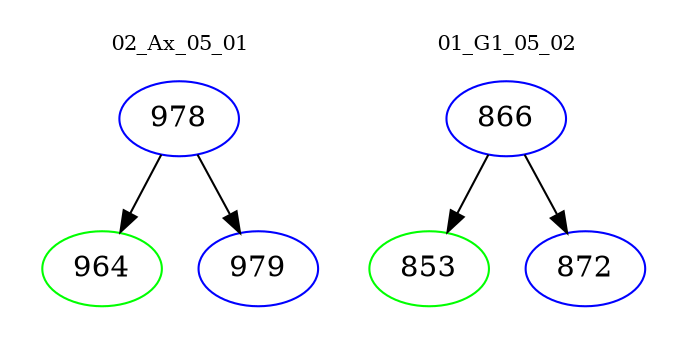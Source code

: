 digraph{
subgraph cluster_0 {
color = white
label = "02_Ax_05_01";
fontsize=10;
T0_978 [label="978", color="blue"]
T0_978 -> T0_964 [color="black"]
T0_964 [label="964", color="green"]
T0_978 -> T0_979 [color="black"]
T0_979 [label="979", color="blue"]
}
subgraph cluster_1 {
color = white
label = "01_G1_05_02";
fontsize=10;
T1_866 [label="866", color="blue"]
T1_866 -> T1_853 [color="black"]
T1_853 [label="853", color="green"]
T1_866 -> T1_872 [color="black"]
T1_872 [label="872", color="blue"]
}
}
